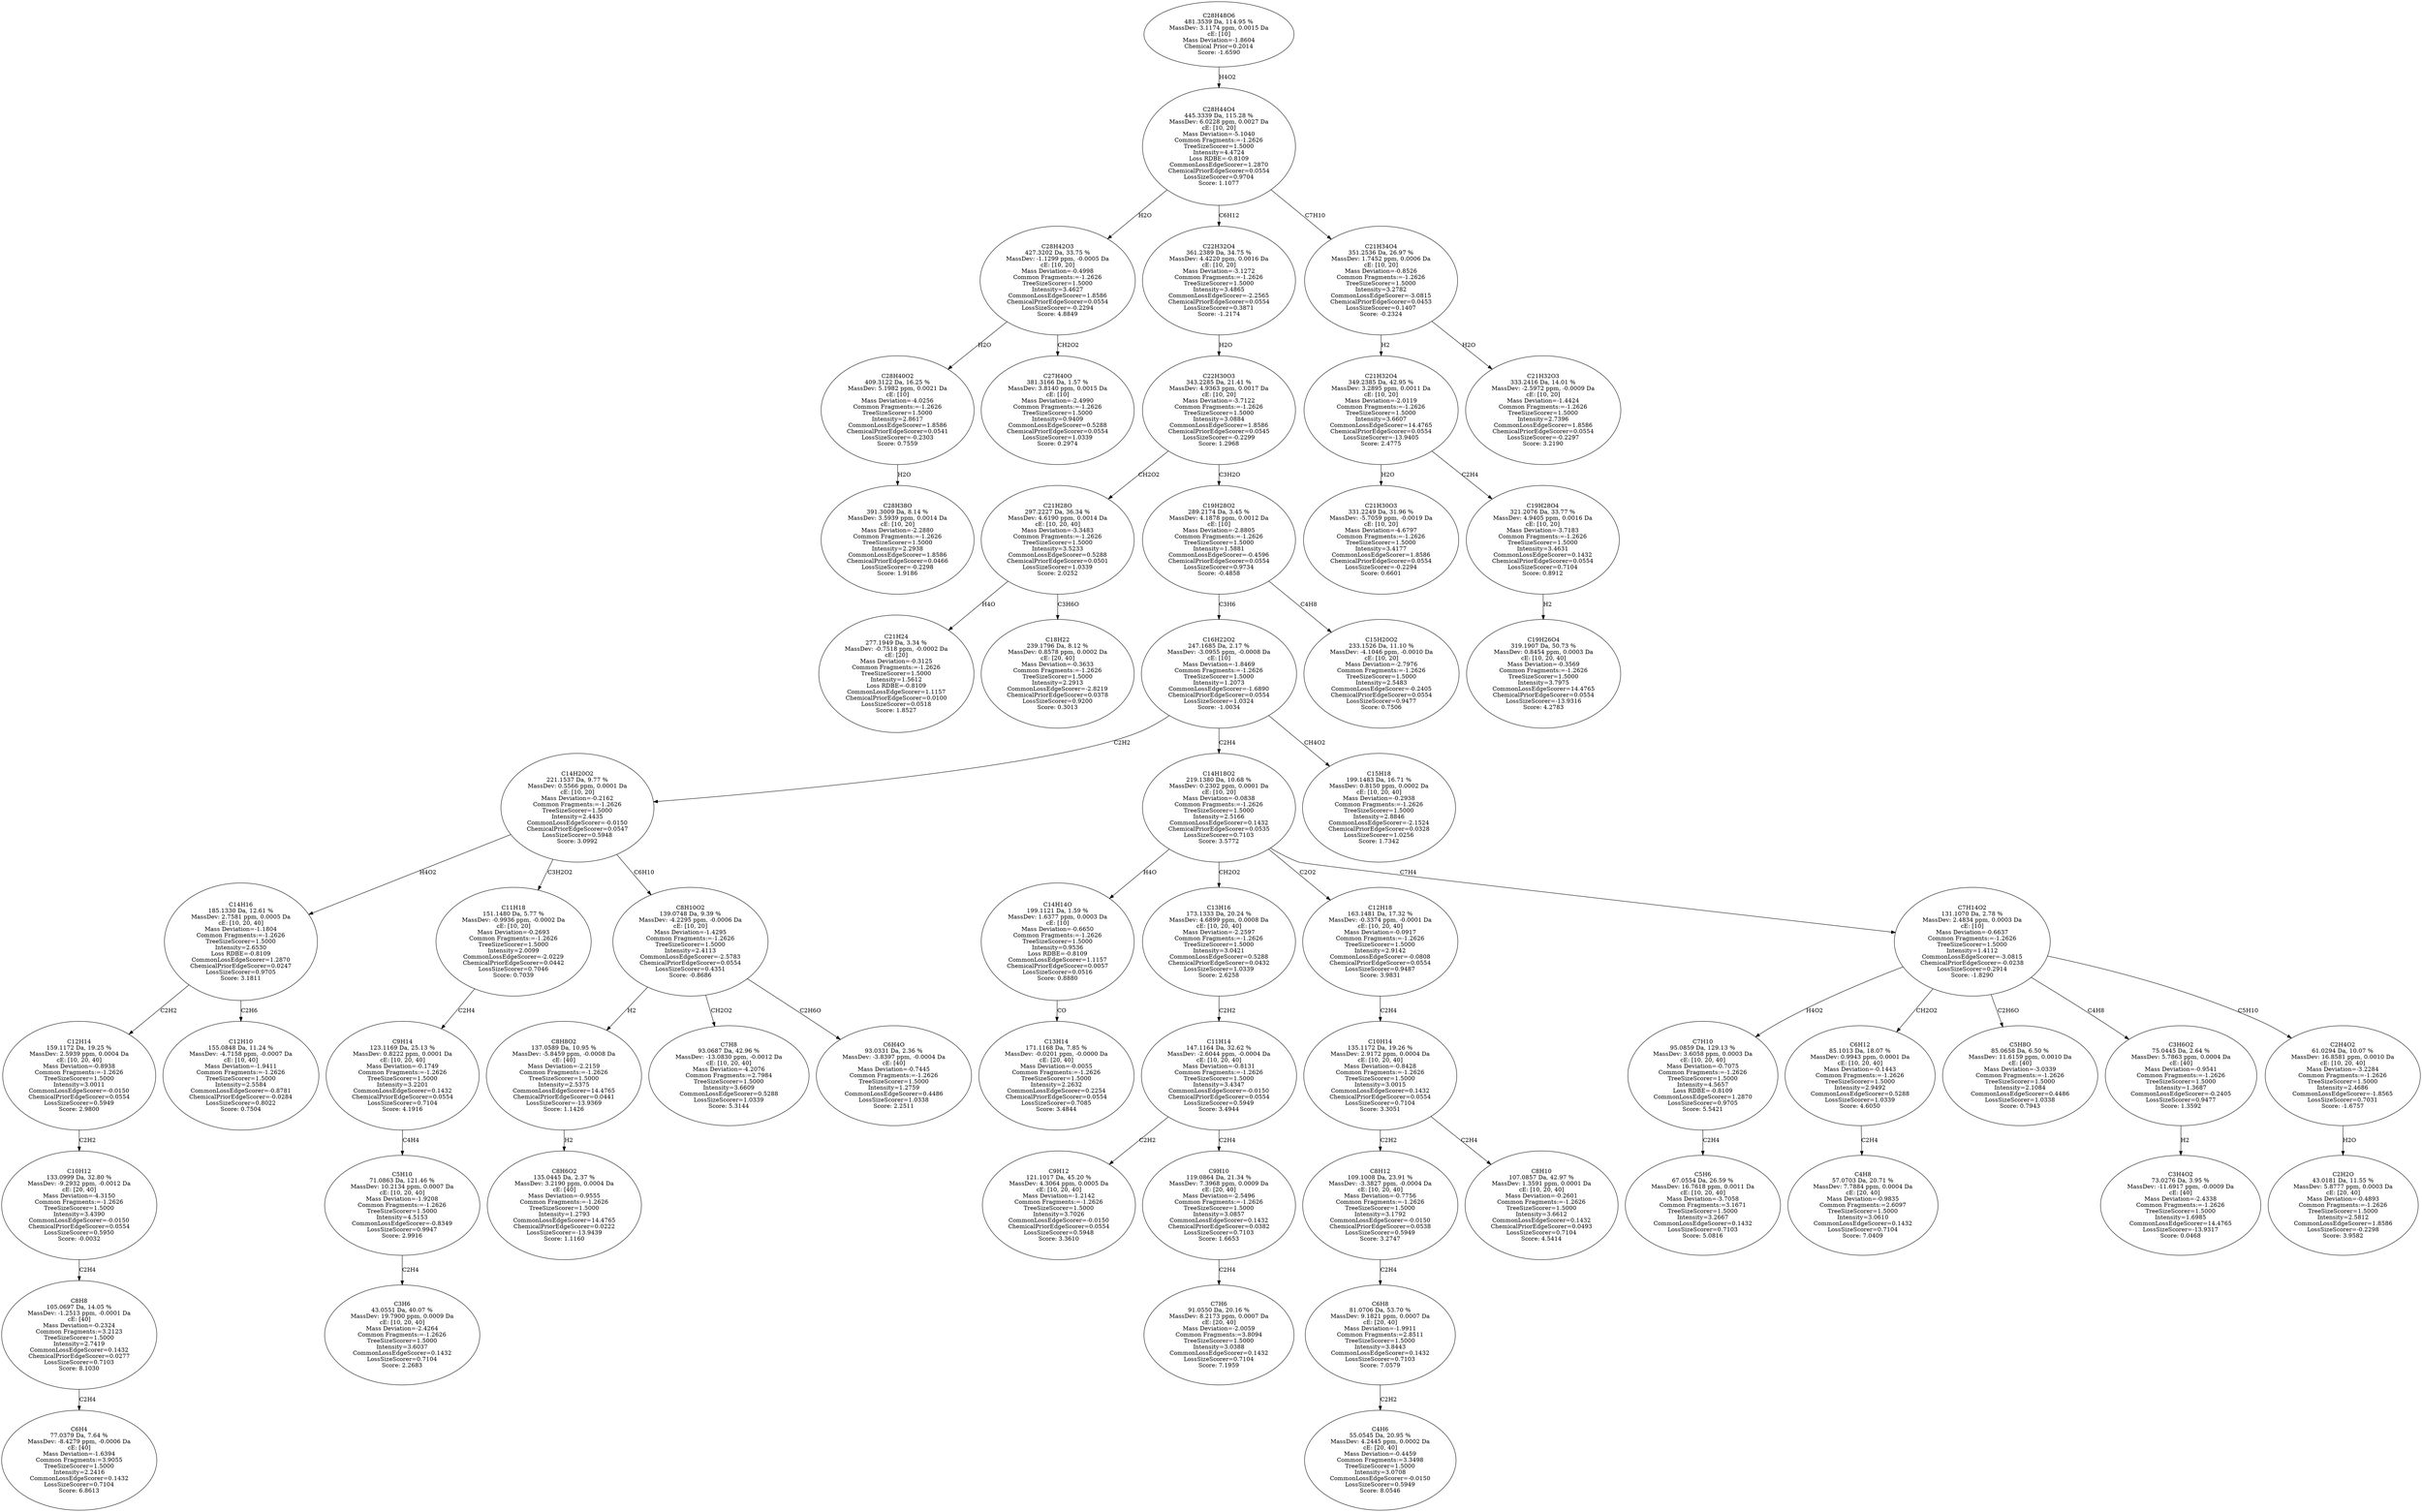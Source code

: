 strict digraph {
v1 [label="C28H38O\n391.3009 Da, 8.14 %\nMassDev: 3.5939 ppm, 0.0014 Da\ncE: [10, 20]\nMass Deviation=-2.2880\nCommon Fragments:=-1.2626\nTreeSizeScorer=1.5000\nIntensity=2.2938\nCommonLossEdgeScorer=1.8586\nChemicalPriorEdgeScorer=0.0466\nLossSizeScorer=-0.2298\nScore: 1.9186"];
v2 [label="C28H40O2\n409.3122 Da, 16.25 %\nMassDev: 5.1982 ppm, 0.0021 Da\ncE: [10]\nMass Deviation=-4.0256\nCommon Fragments:=-1.2626\nTreeSizeScorer=1.5000\nIntensity=2.8617\nCommonLossEdgeScorer=1.8586\nChemicalPriorEdgeScorer=0.0541\nLossSizeScorer=-0.2303\nScore: 0.7559"];
v3 [label="C27H40O\n381.3166 Da, 1.57 %\nMassDev: 3.8140 ppm, 0.0015 Da\ncE: [10]\nMass Deviation=-2.4990\nCommon Fragments:=-1.2626\nTreeSizeScorer=1.5000\nIntensity=0.9409\nCommonLossEdgeScorer=0.5288\nChemicalPriorEdgeScorer=0.0554\nLossSizeScorer=1.0339\nScore: 0.2974"];
v4 [label="C28H42O3\n427.3202 Da, 33.75 %\nMassDev: -1.1299 ppm, -0.0005 Da\ncE: [10, 20]\nMass Deviation=-0.4998\nCommon Fragments:=-1.2626\nTreeSizeScorer=1.5000\nIntensity=3.4627\nCommonLossEdgeScorer=1.8586\nChemicalPriorEdgeScorer=0.0554\nLossSizeScorer=-0.2294\nScore: 4.8849"];
v5 [label="C21H24\n277.1949 Da, 3.34 %\nMassDev: -0.7518 ppm, -0.0002 Da\ncE: [20]\nMass Deviation=-0.3125\nCommon Fragments:=-1.2626\nTreeSizeScorer=1.5000\nIntensity=1.5612\nLoss RDBE=-0.8109\nCommonLossEdgeScorer=1.1157\nChemicalPriorEdgeScorer=0.0100\nLossSizeScorer=0.0518\nScore: 1.8527"];
v6 [label="C18H22\n239.1796 Da, 8.12 %\nMassDev: 0.8578 ppm, 0.0002 Da\ncE: [20, 40]\nMass Deviation=-0.3633\nCommon Fragments:=-1.2626\nTreeSizeScorer=1.5000\nIntensity=2.2913\nCommonLossEdgeScorer=-2.8219\nChemicalPriorEdgeScorer=0.0378\nLossSizeScorer=0.9200\nScore: 0.3013"];
v7 [label="C21H28O\n297.2227 Da, 36.34 %\nMassDev: 4.6190 ppm, 0.0014 Da\ncE: [10, 20, 40]\nMass Deviation=-3.3483\nCommon Fragments:=-1.2626\nTreeSizeScorer=1.5000\nIntensity=3.5233\nCommonLossEdgeScorer=0.5288\nChemicalPriorEdgeScorer=0.0501\nLossSizeScorer=1.0339\nScore: 2.0252"];
v8 [label="C6H4\n77.0379 Da, 7.64 %\nMassDev: -8.4279 ppm, -0.0006 Da\ncE: [40]\nMass Deviation=-1.6394\nCommon Fragments:=3.9055\nTreeSizeScorer=1.5000\nIntensity=2.2416\nCommonLossEdgeScorer=0.1432\nLossSizeScorer=0.7104\nScore: 6.8613"];
v9 [label="C8H8\n105.0697 Da, 14.05 %\nMassDev: -1.2513 ppm, -0.0001 Da\ncE: [40]\nMass Deviation=-0.2324\nCommon Fragments:=3.2123\nTreeSizeScorer=1.5000\nIntensity=2.7419\nCommonLossEdgeScorer=0.1432\nChemicalPriorEdgeScorer=0.0277\nLossSizeScorer=0.7103\nScore: 8.1030"];
v10 [label="C10H12\n133.0999 Da, 32.80 %\nMassDev: -9.2932 ppm, -0.0012 Da\ncE: [20, 40]\nMass Deviation=-4.3150\nCommon Fragments:=-1.2626\nTreeSizeScorer=1.5000\nIntensity=3.4390\nCommonLossEdgeScorer=-0.0150\nChemicalPriorEdgeScorer=0.0554\nLossSizeScorer=0.5950\nScore: -0.0032"];
v11 [label="C12H14\n159.1172 Da, 19.25 %\nMassDev: 2.5939 ppm, 0.0004 Da\ncE: [10, 20, 40]\nMass Deviation=-0.8938\nCommon Fragments:=-1.2626\nTreeSizeScorer=1.5000\nIntensity=3.0011\nCommonLossEdgeScorer=-0.0150\nChemicalPriorEdgeScorer=0.0554\nLossSizeScorer=0.5949\nScore: 2.9800"];
v12 [label="C12H10\n155.0848 Da, 11.24 %\nMassDev: -4.7158 ppm, -0.0007 Da\ncE: [10, 40]\nMass Deviation=-1.9411\nCommon Fragments:=-1.2626\nTreeSizeScorer=1.5000\nIntensity=2.5584\nCommonLossEdgeScorer=-0.8781\nChemicalPriorEdgeScorer=-0.0284\nLossSizeScorer=0.8022\nScore: 0.7504"];
v13 [label="C14H16\n185.1330 Da, 12.61 %\nMassDev: 2.7581 ppm, 0.0005 Da\ncE: [10, 20, 40]\nMass Deviation=-1.1804\nCommon Fragments:=-1.2626\nTreeSizeScorer=1.5000\nIntensity=2.6530\nLoss RDBE=-0.8109\nCommonLossEdgeScorer=1.2870\nChemicalPriorEdgeScorer=0.0247\nLossSizeScorer=0.9705\nScore: 3.1811"];
v14 [label="C3H6\n43.0551 Da, 40.07 %\nMassDev: 19.7900 ppm, 0.0009 Da\ncE: [10, 20, 40]\nMass Deviation=-2.4264\nCommon Fragments:=-1.2626\nTreeSizeScorer=1.5000\nIntensity=3.6037\nCommonLossEdgeScorer=0.1432\nLossSizeScorer=0.7104\nScore: 2.2683"];
v15 [label="C5H10\n71.0863 Da, 121.46 %\nMassDev: 10.2134 ppm, 0.0007 Da\ncE: [10, 20, 40]\nMass Deviation=-1.9208\nCommon Fragments:=-1.2626\nTreeSizeScorer=1.5000\nIntensity=4.5153\nCommonLossEdgeScorer=-0.8349\nLossSizeScorer=0.9947\nScore: 2.9916"];
v16 [label="C9H14\n123.1169 Da, 25.13 %\nMassDev: 0.8222 ppm, 0.0001 Da\ncE: [10, 20, 40]\nMass Deviation=-0.1749\nCommon Fragments:=-1.2626\nTreeSizeScorer=1.5000\nIntensity=3.2201\nCommonLossEdgeScorer=0.1432\nChemicalPriorEdgeScorer=0.0554\nLossSizeScorer=0.7104\nScore: 4.1916"];
v17 [label="C11H18\n151.1480 Da, 5.77 %\nMassDev: -0.9936 ppm, -0.0002 Da\ncE: [10, 20]\nMass Deviation=-0.2693\nCommon Fragments:=-1.2626\nTreeSizeScorer=1.5000\nIntensity=2.0099\nCommonLossEdgeScorer=-2.0229\nChemicalPriorEdgeScorer=0.0442\nLossSizeScorer=0.7046\nScore: 0.7039"];
v18 [label="C8H6O2\n135.0445 Da, 2.37 %\nMassDev: 3.2190 ppm, 0.0004 Da\ncE: [40]\nMass Deviation=-0.9555\nCommon Fragments:=-1.2626\nTreeSizeScorer=1.5000\nIntensity=1.2793\nCommonLossEdgeScorer=14.4765\nChemicalPriorEdgeScorer=0.0222\nLossSizeScorer=-13.9439\nScore: 1.1160"];
v19 [label="C8H8O2\n137.0589 Da, 10.95 %\nMassDev: -5.8459 ppm, -0.0008 Da\ncE: [40]\nMass Deviation=-2.2159\nCommon Fragments:=-1.2626\nTreeSizeScorer=1.5000\nIntensity=2.5375\nCommonLossEdgeScorer=14.4765\nChemicalPriorEdgeScorer=0.0441\nLossSizeScorer=-13.9369\nScore: 1.1426"];
v20 [label="C7H8\n93.0687 Da, 42.96 %\nMassDev: -13.0830 ppm, -0.0012 Da\ncE: [10, 20, 40]\nMass Deviation=-4.2076\nCommon Fragments:=2.7984\nTreeSizeScorer=1.5000\nIntensity=3.6609\nCommonLossEdgeScorer=0.5288\nLossSizeScorer=1.0339\nScore: 5.3144"];
v21 [label="C6H4O\n93.0331 Da, 2.36 %\nMassDev: -3.8397 ppm, -0.0004 Da\ncE: [40]\nMass Deviation=-0.7445\nCommon Fragments:=-1.2626\nTreeSizeScorer=1.5000\nIntensity=1.2759\nCommonLossEdgeScorer=0.4486\nLossSizeScorer=1.0338\nScore: 2.2511"];
v22 [label="C8H10O2\n139.0748 Da, 9.39 %\nMassDev: -4.2295 ppm, -0.0006 Da\ncE: [10, 20]\nMass Deviation=-1.4295\nCommon Fragments:=-1.2626\nTreeSizeScorer=1.5000\nIntensity=2.4113\nCommonLossEdgeScorer=-2.5783\nChemicalPriorEdgeScorer=0.0554\nLossSizeScorer=0.4351\nScore: -0.8686"];
v23 [label="C14H20O2\n221.1537 Da, 9.77 %\nMassDev: 0.5566 ppm, 0.0001 Da\ncE: [10, 20]\nMass Deviation=-0.2162\nCommon Fragments:=-1.2626\nTreeSizeScorer=1.5000\nIntensity=2.4435\nCommonLossEdgeScorer=-0.0150\nChemicalPriorEdgeScorer=0.0547\nLossSizeScorer=0.5948\nScore: 3.0992"];
v24 [label="C13H14\n171.1168 Da, 7.85 %\nMassDev: -0.0201 ppm, -0.0000 Da\ncE: [20, 40]\nMass Deviation=-0.0055\nCommon Fragments:=-1.2626\nTreeSizeScorer=1.5000\nIntensity=2.2632\nCommonLossEdgeScorer=0.2254\nChemicalPriorEdgeScorer=0.0554\nLossSizeScorer=0.7085\nScore: 3.4844"];
v25 [label="C14H14O\n199.1121 Da, 1.59 %\nMassDev: 1.6377 ppm, 0.0003 Da\ncE: [10]\nMass Deviation=-0.6650\nCommon Fragments:=-1.2626\nTreeSizeScorer=1.5000\nIntensity=0.9536\nLoss RDBE=-0.8109\nCommonLossEdgeScorer=1.1157\nChemicalPriorEdgeScorer=0.0057\nLossSizeScorer=0.0516\nScore: 0.8880"];
v26 [label="C9H12\n121.1017 Da, 45.20 %\nMassDev: 4.3064 ppm, 0.0005 Da\ncE: [10, 20, 40]\nMass Deviation=-1.2142\nCommon Fragments:=-1.2626\nTreeSizeScorer=1.5000\nIntensity=3.7026\nCommonLossEdgeScorer=-0.0150\nChemicalPriorEdgeScorer=0.0554\nLossSizeScorer=0.5948\nScore: 3.3610"];
v27 [label="C7H6\n91.0550 Da, 20.16 %\nMassDev: 8.2173 ppm, 0.0007 Da\ncE: [20, 40]\nMass Deviation=-2.0059\nCommon Fragments:=3.8094\nTreeSizeScorer=1.5000\nIntensity=3.0388\nCommonLossEdgeScorer=0.1432\nLossSizeScorer=0.7104\nScore: 7.1959"];
v28 [label="C9H10\n119.0864 Da, 21.34 %\nMassDev: 7.3968 ppm, 0.0009 Da\ncE: [20, 40]\nMass Deviation=-2.5496\nCommon Fragments:=-1.2626\nTreeSizeScorer=1.5000\nIntensity=3.0857\nCommonLossEdgeScorer=0.1432\nChemicalPriorEdgeScorer=0.0382\nLossSizeScorer=0.7103\nScore: 1.6653"];
v29 [label="C11H14\n147.1164 Da, 32.62 %\nMassDev: -2.6044 ppm, -0.0004 Da\ncE: [10, 20, 40]\nMass Deviation=-0.8131\nCommon Fragments:=-1.2626\nTreeSizeScorer=1.5000\nIntensity=3.4347\nCommonLossEdgeScorer=-0.0150\nChemicalPriorEdgeScorer=0.0554\nLossSizeScorer=0.5949\nScore: 3.4944"];
v30 [label="C13H16\n173.1333 Da, 20.24 %\nMassDev: 4.6899 ppm, 0.0008 Da\ncE: [10, 20, 40]\nMass Deviation=-2.2597\nCommon Fragments:=-1.2626\nTreeSizeScorer=1.5000\nIntensity=3.0421\nCommonLossEdgeScorer=0.5288\nChemicalPriorEdgeScorer=0.0432\nLossSizeScorer=1.0339\nScore: 2.6258"];
v31 [label="C4H6\n55.0545 Da, 20.95 %\nMassDev: 4.2445 ppm, 0.0002 Da\ncE: [20, 40]\nMass Deviation=-0.4459\nCommon Fragments:=3.3498\nTreeSizeScorer=1.5000\nIntensity=3.0708\nCommonLossEdgeScorer=-0.0150\nLossSizeScorer=0.5949\nScore: 8.0546"];
v32 [label="C6H8\n81.0706 Da, 53.70 %\nMassDev: 9.1821 ppm, 0.0007 Da\ncE: [20, 40]\nMass Deviation=-1.9911\nCommon Fragments:=2.8511\nTreeSizeScorer=1.5000\nIntensity=3.8443\nCommonLossEdgeScorer=0.1432\nLossSizeScorer=0.7103\nScore: 7.0579"];
v33 [label="C8H12\n109.1008 Da, 23.91 %\nMassDev: -3.3827 ppm, -0.0004 Da\ncE: [10, 20, 40]\nMass Deviation=-0.7756\nCommon Fragments:=-1.2626\nTreeSizeScorer=1.5000\nIntensity=3.1792\nCommonLossEdgeScorer=-0.0150\nChemicalPriorEdgeScorer=0.0538\nLossSizeScorer=0.5949\nScore: 3.2747"];
v34 [label="C8H10\n107.0857 Da, 42.97 %\nMassDev: 1.3591 ppm, 0.0001 Da\ncE: [10, 20, 40]\nMass Deviation=-0.2601\nCommon Fragments:=-1.2626\nTreeSizeScorer=1.5000\nIntensity=3.6612\nCommonLossEdgeScorer=0.1432\nChemicalPriorEdgeScorer=0.0493\nLossSizeScorer=0.7104\nScore: 4.5414"];
v35 [label="C10H14\n135.1172 Da, 19.26 %\nMassDev: 2.9172 ppm, 0.0004 Da\ncE: [10, 20, 40]\nMass Deviation=-0.8428\nCommon Fragments:=-1.2626\nTreeSizeScorer=1.5000\nIntensity=3.0015\nCommonLossEdgeScorer=0.1432\nChemicalPriorEdgeScorer=0.0554\nLossSizeScorer=0.7104\nScore: 3.3051"];
v36 [label="C12H18\n163.1481 Da, 17.32 %\nMassDev: -0.3374 ppm, -0.0001 Da\ncE: [10, 20, 40]\nMass Deviation=-0.0917\nCommon Fragments:=-1.2626\nTreeSizeScorer=1.5000\nIntensity=2.9142\nCommonLossEdgeScorer=-0.0808\nChemicalPriorEdgeScorer=0.0554\nLossSizeScorer=0.9487\nScore: 3.9831"];
v37 [label="C5H6\n67.0554 Da, 26.59 %\nMassDev: 16.7618 ppm, 0.0011 Da\ncE: [10, 20, 40]\nMass Deviation=-3.7058\nCommon Fragments:=3.1671\nTreeSizeScorer=1.5000\nIntensity=3.2667\nCommonLossEdgeScorer=0.1432\nLossSizeScorer=0.7103\nScore: 5.0816"];
v38 [label="C7H10\n95.0859 Da, 129.13 %\nMassDev: 3.6058 ppm, 0.0003 Da\ncE: [10, 20, 40]\nMass Deviation=-0.7075\nCommon Fragments:=-1.2626\nTreeSizeScorer=1.5000\nIntensity=4.5657\nLoss RDBE=-0.8109\nCommonLossEdgeScorer=1.2870\nLossSizeScorer=0.9705\nScore: 5.5421"];
v39 [label="C4H8\n57.0703 Da, 20.71 %\nMassDev: 7.7884 ppm, 0.0004 Da\ncE: [20, 40]\nMass Deviation=-0.9835\nCommon Fragments:=2.6097\nTreeSizeScorer=1.5000\nIntensity=3.0610\nCommonLossEdgeScorer=0.1432\nLossSizeScorer=0.7104\nScore: 7.0409"];
v40 [label="C6H12\n85.1013 Da, 18.07 %\nMassDev: 0.9943 ppm, 0.0001 Da\ncE: [10, 20, 40]\nMass Deviation=-0.1443\nCommon Fragments:=-1.2626\nTreeSizeScorer=1.5000\nIntensity=2.9492\nCommonLossEdgeScorer=0.5288\nLossSizeScorer=1.0339\nScore: 4.6050"];
v41 [label="C5H8O\n85.0658 Da, 6.50 %\nMassDev: 11.6159 ppm, 0.0010 Da\ncE: [40]\nMass Deviation=-3.0339\nCommon Fragments:=-1.2626\nTreeSizeScorer=1.5000\nIntensity=2.1084\nCommonLossEdgeScorer=0.4486\nLossSizeScorer=1.0338\nScore: 0.7943"];
v42 [label="C3H4O2\n73.0276 Da, 3.95 %\nMassDev: -11.6917 ppm, -0.0009 Da\ncE: [40]\nMass Deviation=-2.4338\nCommon Fragments:=-1.2626\nTreeSizeScorer=1.5000\nIntensity=1.6985\nCommonLossEdgeScorer=14.4765\nLossSizeScorer=-13.9317\nScore: 0.0468"];
v43 [label="C3H6O2\n75.0445 Da, 2.64 %\nMassDev: 5.7863 ppm, 0.0004 Da\ncE: [40]\nMass Deviation=-0.9541\nCommon Fragments:=-1.2626\nTreeSizeScorer=1.5000\nIntensity=1.3687\nCommonLossEdgeScorer=-0.2405\nLossSizeScorer=0.9477\nScore: 1.3592"];
v44 [label="C2H2O\n43.0181 Da, 11.55 %\nMassDev: 5.8777 ppm, 0.0003 Da\ncE: [20, 40]\nMass Deviation=-0.4893\nCommon Fragments:=-1.2626\nTreeSizeScorer=1.5000\nIntensity=2.5812\nCommonLossEdgeScorer=1.8586\nLossSizeScorer=-0.2298\nScore: 3.9582"];
v45 [label="C2H4O2\n61.0294 Da, 10.07 %\nMassDev: 16.8581 ppm, 0.0010 Da\ncE: [10, 20, 40]\nMass Deviation=-3.2284\nCommon Fragments:=-1.2626\nTreeSizeScorer=1.5000\nIntensity=2.4686\nCommonLossEdgeScorer=-1.8565\nLossSizeScorer=0.7031\nScore: -1.6757"];
v46 [label="C7H14O2\n131.1070 Da, 2.78 %\nMassDev: 2.4834 ppm, 0.0003 Da\ncE: [10]\nMass Deviation=-0.6637\nCommon Fragments:=-1.2626\nTreeSizeScorer=1.5000\nIntensity=1.4112\nCommonLossEdgeScorer=-3.0815\nChemicalPriorEdgeScorer=-0.0238\nLossSizeScorer=0.2914\nScore: -1.8290"];
v47 [label="C14H18O2\n219.1380 Da, 10.68 %\nMassDev: 0.2302 ppm, 0.0001 Da\ncE: [10, 20]\nMass Deviation=-0.0838\nCommon Fragments:=-1.2626\nTreeSizeScorer=1.5000\nIntensity=2.5166\nCommonLossEdgeScorer=0.1432\nChemicalPriorEdgeScorer=0.0535\nLossSizeScorer=0.7103\nScore: 3.5772"];
v48 [label="C15H18\n199.1483 Da, 16.71 %\nMassDev: 0.8150 ppm, 0.0002 Da\ncE: [10, 20, 40]\nMass Deviation=-0.2938\nCommon Fragments:=-1.2626\nTreeSizeScorer=1.5000\nIntensity=2.8846\nCommonLossEdgeScorer=-2.1524\nChemicalPriorEdgeScorer=0.0328\nLossSizeScorer=1.0256\nScore: 1.7342"];
v49 [label="C16H22O2\n247.1685 Da, 2.17 %\nMassDev: -3.0955 ppm, -0.0008 Da\ncE: [10]\nMass Deviation=-1.8469\nCommon Fragments:=-1.2626\nTreeSizeScorer=1.5000\nIntensity=1.2073\nCommonLossEdgeScorer=-1.6890\nChemicalPriorEdgeScorer=0.0554\nLossSizeScorer=1.0324\nScore: -1.0034"];
v50 [label="C15H20O2\n233.1526 Da, 11.10 %\nMassDev: -4.1046 ppm, -0.0010 Da\ncE: [10, 20]\nMass Deviation=-2.7976\nCommon Fragments:=-1.2626\nTreeSizeScorer=1.5000\nIntensity=2.5483\nCommonLossEdgeScorer=-0.2405\nChemicalPriorEdgeScorer=0.0554\nLossSizeScorer=0.9477\nScore: 0.7506"];
v51 [label="C19H28O2\n289.2174 Da, 3.45 %\nMassDev: 4.1878 ppm, 0.0012 Da\ncE: [10]\nMass Deviation=-2.8805\nCommon Fragments:=-1.2626\nTreeSizeScorer=1.5000\nIntensity=1.5881\nCommonLossEdgeScorer=-0.4596\nChemicalPriorEdgeScorer=0.0554\nLossSizeScorer=0.9734\nScore: -0.4858"];
v52 [label="C22H30O3\n343.2285 Da, 21.41 %\nMassDev: 4.9363 ppm, 0.0017 Da\ncE: [10, 20]\nMass Deviation=-3.7122\nCommon Fragments:=-1.2626\nTreeSizeScorer=1.5000\nIntensity=3.0884\nCommonLossEdgeScorer=1.8586\nChemicalPriorEdgeScorer=0.0545\nLossSizeScorer=-0.2299\nScore: 1.2968"];
v53 [label="C22H32O4\n361.2389 Da, 34.75 %\nMassDev: 4.4220 ppm, 0.0016 Da\ncE: [10, 20]\nMass Deviation=-3.1272\nCommon Fragments:=-1.2626\nTreeSizeScorer=1.5000\nIntensity=3.4865\nCommonLossEdgeScorer=-2.2565\nChemicalPriorEdgeScorer=0.0554\nLossSizeScorer=0.3871\nScore: -1.2174"];
v54 [label="C21H30O3\n331.2249 Da, 31.96 %\nMassDev: -5.7059 ppm, -0.0019 Da\ncE: [10, 20]\nMass Deviation=-4.6797\nCommon Fragments:=-1.2626\nTreeSizeScorer=1.5000\nIntensity=3.4177\nCommonLossEdgeScorer=1.8586\nChemicalPriorEdgeScorer=0.0554\nLossSizeScorer=-0.2294\nScore: 0.6601"];
v55 [label="C19H26O4\n319.1907 Da, 50.73 %\nMassDev: 0.8454 ppm, 0.0003 Da\ncE: [10, 20, 40]\nMass Deviation=-0.3569\nCommon Fragments:=-1.2626\nTreeSizeScorer=1.5000\nIntensity=3.7975\nCommonLossEdgeScorer=14.4765\nChemicalPriorEdgeScorer=0.0554\nLossSizeScorer=-13.9316\nScore: 4.2783"];
v56 [label="C19H28O4\n321.2076 Da, 33.77 %\nMassDev: 4.9405 ppm, 0.0016 Da\ncE: [10, 20]\nMass Deviation=-3.7183\nCommon Fragments:=-1.2626\nTreeSizeScorer=1.5000\nIntensity=3.4631\nCommonLossEdgeScorer=0.1432\nChemicalPriorEdgeScorer=0.0554\nLossSizeScorer=0.7104\nScore: 0.8912"];
v57 [label="C21H32O4\n349.2385 Da, 42.95 %\nMassDev: 3.2895 ppm, 0.0011 Da\ncE: [10, 20]\nMass Deviation=-2.0119\nCommon Fragments:=-1.2626\nTreeSizeScorer=1.5000\nIntensity=3.6607\nCommonLossEdgeScorer=14.4765\nChemicalPriorEdgeScorer=0.0554\nLossSizeScorer=-13.9405\nScore: 2.4775"];
v58 [label="C21H32O3\n333.2416 Da, 14.01 %\nMassDev: -2.5972 ppm, -0.0009 Da\ncE: [10, 20]\nMass Deviation=-1.4424\nCommon Fragments:=-1.2626\nTreeSizeScorer=1.5000\nIntensity=2.7396\nCommonLossEdgeScorer=1.8586\nChemicalPriorEdgeScorer=0.0554\nLossSizeScorer=-0.2297\nScore: 3.2190"];
v59 [label="C21H34O4\n351.2536 Da, 26.97 %\nMassDev: 1.7452 ppm, 0.0006 Da\ncE: [10, 20]\nMass Deviation=-0.8526\nCommon Fragments:=-1.2626\nTreeSizeScorer=1.5000\nIntensity=3.2782\nCommonLossEdgeScorer=-3.0815\nChemicalPriorEdgeScorer=0.0453\nLossSizeScorer=0.1407\nScore: -0.2324"];
v60 [label="C28H44O4\n445.3339 Da, 115.28 %\nMassDev: 6.0228 ppm, 0.0027 Da\ncE: [10, 20]\nMass Deviation=-5.1040\nCommon Fragments:=-1.2626\nTreeSizeScorer=1.5000\nIntensity=4.4724\nLoss RDBE=-0.8109\nCommonLossEdgeScorer=1.2870\nChemicalPriorEdgeScorer=0.0554\nLossSizeScorer=0.9704\nScore: 1.1077"];
v61 [label="C28H48O6\n481.3539 Da, 114.95 %\nMassDev: 3.1174 ppm, 0.0015 Da\ncE: [10]\nMass Deviation=-1.8604\nChemical Prior=0.2014\nScore: -1.6590"];
v2 -> v1 [label="H2O"];
v4 -> v2 [label="H2O"];
v4 -> v3 [label="CH2O2"];
v60 -> v4 [label="H2O"];
v7 -> v5 [label="H4O"];
v7 -> v6 [label="C3H6O"];
v52 -> v7 [label="CH2O2"];
v9 -> v8 [label="C2H4"];
v10 -> v9 [label="C2H4"];
v11 -> v10 [label="C2H2"];
v13 -> v11 [label="C2H2"];
v13 -> v12 [label="C2H6"];
v23 -> v13 [label="H4O2"];
v15 -> v14 [label="C2H4"];
v16 -> v15 [label="C4H4"];
v17 -> v16 [label="C2H4"];
v23 -> v17 [label="C3H2O2"];
v19 -> v18 [label="H2"];
v22 -> v19 [label="H2"];
v22 -> v20 [label="CH2O2"];
v22 -> v21 [label="C2H6O"];
v23 -> v22 [label="C6H10"];
v49 -> v23 [label="C2H2"];
v25 -> v24 [label="CO"];
v47 -> v25 [label="H4O"];
v29 -> v26 [label="C2H2"];
v28 -> v27 [label="C2H4"];
v29 -> v28 [label="C2H4"];
v30 -> v29 [label="C2H2"];
v47 -> v30 [label="CH2O2"];
v32 -> v31 [label="C2H2"];
v33 -> v32 [label="C2H4"];
v35 -> v33 [label="C2H2"];
v35 -> v34 [label="C2H4"];
v36 -> v35 [label="C2H4"];
v47 -> v36 [label="C2O2"];
v38 -> v37 [label="C2H4"];
v46 -> v38 [label="H4O2"];
v40 -> v39 [label="C2H4"];
v46 -> v40 [label="CH2O2"];
v46 -> v41 [label="C2H6O"];
v43 -> v42 [label="H2"];
v46 -> v43 [label="C4H8"];
v45 -> v44 [label="H2O"];
v46 -> v45 [label="C5H10"];
v47 -> v46 [label="C7H4"];
v49 -> v47 [label="C2H4"];
v49 -> v48 [label="CH4O2"];
v51 -> v49 [label="C3H6"];
v51 -> v50 [label="C4H8"];
v52 -> v51 [label="C3H2O"];
v53 -> v52 [label="H2O"];
v60 -> v53 [label="C6H12"];
v57 -> v54 [label="H2O"];
v56 -> v55 [label="H2"];
v57 -> v56 [label="C2H4"];
v59 -> v57 [label="H2"];
v59 -> v58 [label="H2O"];
v60 -> v59 [label="C7H10"];
v61 -> v60 [label="H4O2"];
}